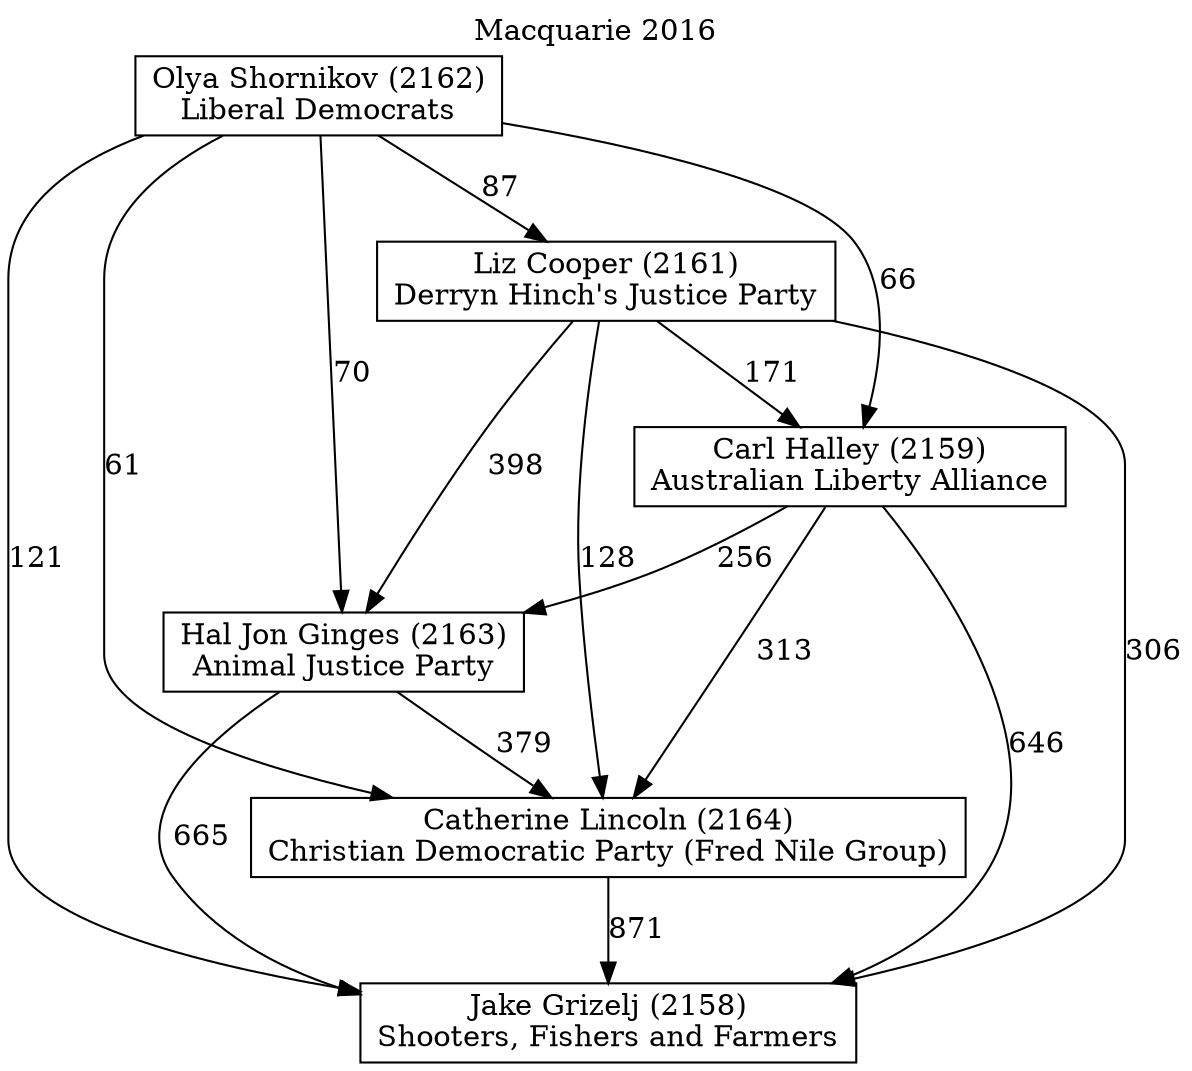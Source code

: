 // House preference flow
digraph "Jake Grizelj (2158)_Macquarie_2016" {
	graph [label="Macquarie 2016" labelloc=t mclimit=2]
	node [shape=box]
	"Jake Grizelj (2158)" [label="Jake Grizelj (2158)
Shooters, Fishers and Farmers"]
	"Catherine Lincoln (2164)" [label="Catherine Lincoln (2164)
Christian Democratic Party (Fred Nile Group)"]
	"Hal Jon Ginges (2163)" [label="Hal Jon Ginges (2163)
Animal Justice Party"]
	"Carl Halley (2159)" [label="Carl Halley (2159)
Australian Liberty Alliance"]
	"Liz Cooper (2161)" [label="Liz Cooper (2161)
Derryn Hinch's Justice Party"]
	"Olya Shornikov (2162)" [label="Olya Shornikov (2162)
Liberal Democrats"]
	"Catherine Lincoln (2164)" -> "Jake Grizelj (2158)" [label=871]
	"Hal Jon Ginges (2163)" -> "Catherine Lincoln (2164)" [label=379]
	"Carl Halley (2159)" -> "Hal Jon Ginges (2163)" [label=256]
	"Liz Cooper (2161)" -> "Carl Halley (2159)" [label=171]
	"Olya Shornikov (2162)" -> "Liz Cooper (2161)" [label=87]
	"Hal Jon Ginges (2163)" -> "Jake Grizelj (2158)" [label=665]
	"Carl Halley (2159)" -> "Jake Grizelj (2158)" [label=646]
	"Liz Cooper (2161)" -> "Jake Grizelj (2158)" [label=306]
	"Olya Shornikov (2162)" -> "Jake Grizelj (2158)" [label=121]
	"Olya Shornikov (2162)" -> "Carl Halley (2159)" [label=66]
	"Liz Cooper (2161)" -> "Hal Jon Ginges (2163)" [label=398]
	"Olya Shornikov (2162)" -> "Hal Jon Ginges (2163)" [label=70]
	"Carl Halley (2159)" -> "Catherine Lincoln (2164)" [label=313]
	"Liz Cooper (2161)" -> "Catherine Lincoln (2164)" [label=128]
	"Olya Shornikov (2162)" -> "Catherine Lincoln (2164)" [label=61]
}

